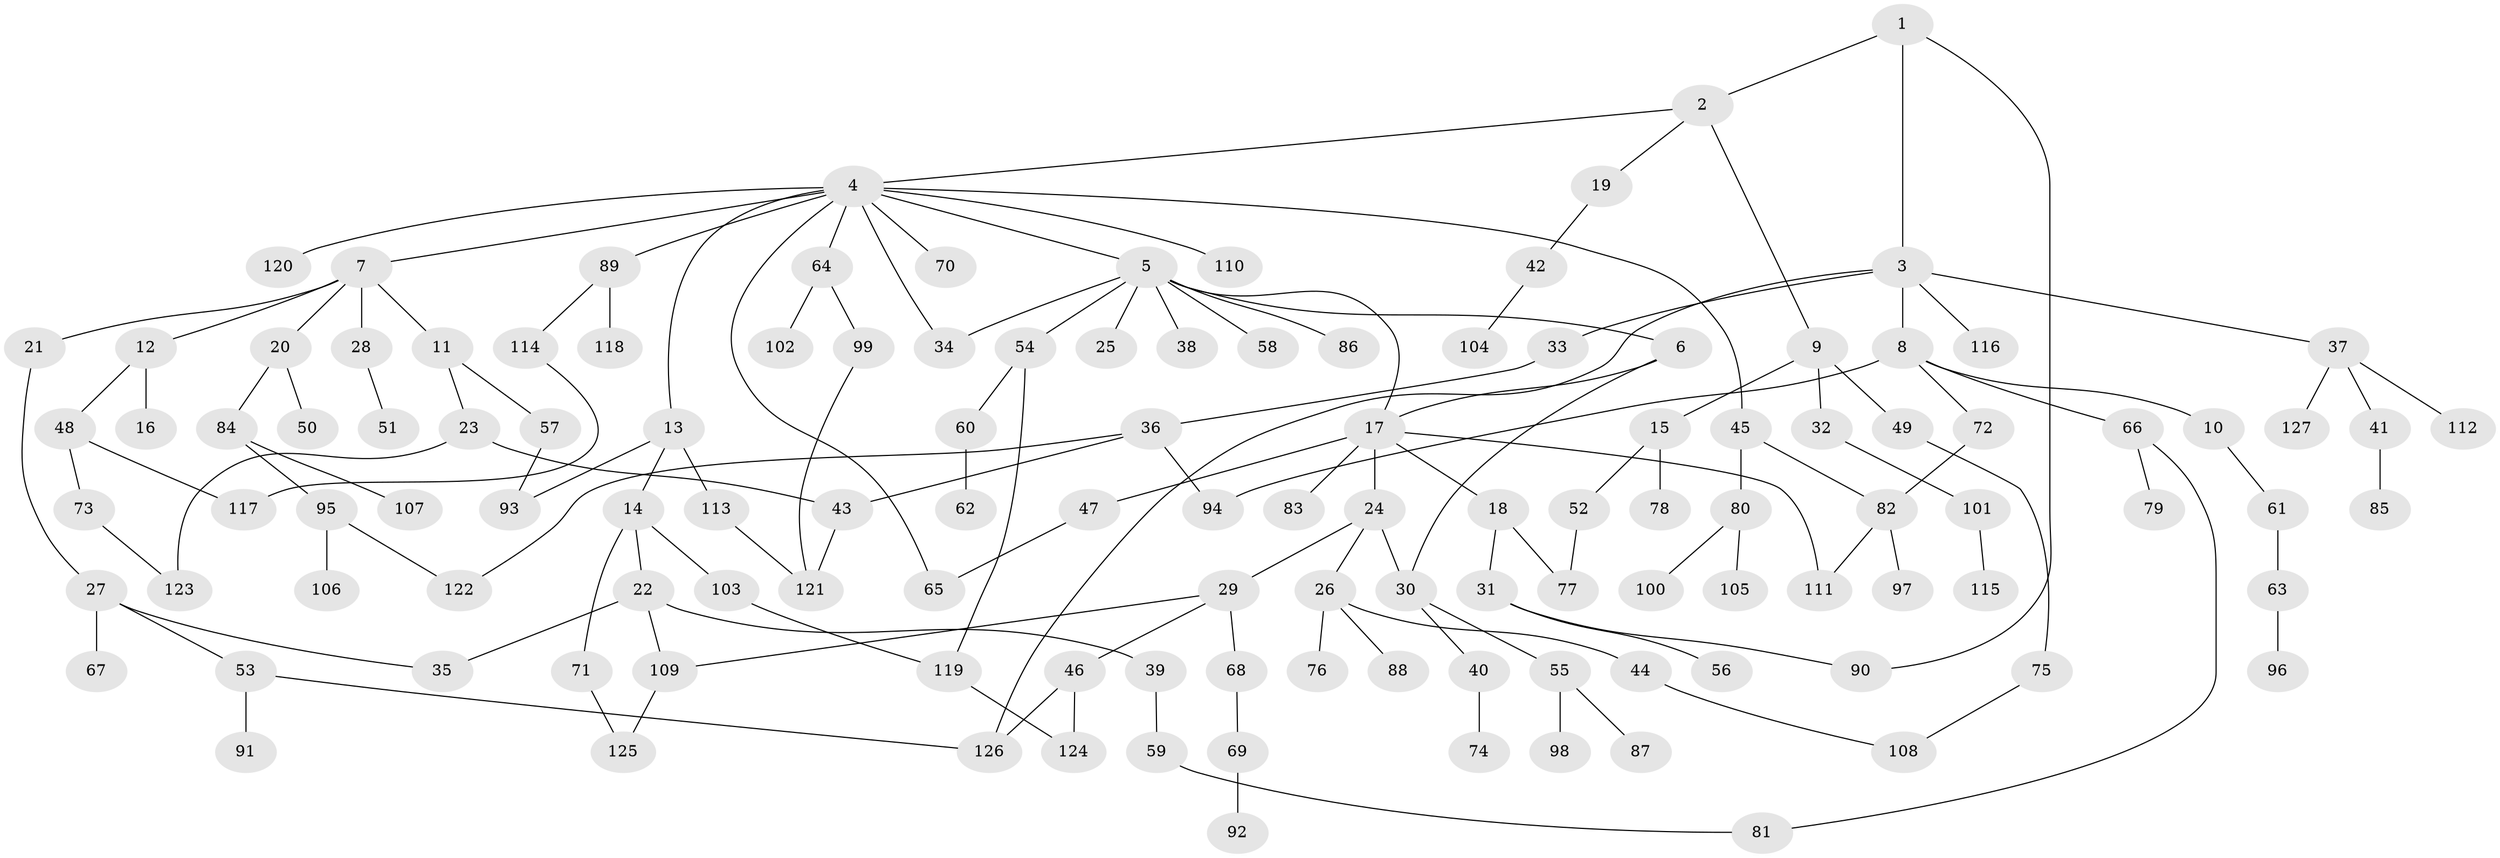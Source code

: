 // Generated by graph-tools (version 1.1) at 2025/34/03/09/25 02:34:15]
// undirected, 127 vertices, 151 edges
graph export_dot {
graph [start="1"]
  node [color=gray90,style=filled];
  1;
  2;
  3;
  4;
  5;
  6;
  7;
  8;
  9;
  10;
  11;
  12;
  13;
  14;
  15;
  16;
  17;
  18;
  19;
  20;
  21;
  22;
  23;
  24;
  25;
  26;
  27;
  28;
  29;
  30;
  31;
  32;
  33;
  34;
  35;
  36;
  37;
  38;
  39;
  40;
  41;
  42;
  43;
  44;
  45;
  46;
  47;
  48;
  49;
  50;
  51;
  52;
  53;
  54;
  55;
  56;
  57;
  58;
  59;
  60;
  61;
  62;
  63;
  64;
  65;
  66;
  67;
  68;
  69;
  70;
  71;
  72;
  73;
  74;
  75;
  76;
  77;
  78;
  79;
  80;
  81;
  82;
  83;
  84;
  85;
  86;
  87;
  88;
  89;
  90;
  91;
  92;
  93;
  94;
  95;
  96;
  97;
  98;
  99;
  100;
  101;
  102;
  103;
  104;
  105;
  106;
  107;
  108;
  109;
  110;
  111;
  112;
  113;
  114;
  115;
  116;
  117;
  118;
  119;
  120;
  121;
  122;
  123;
  124;
  125;
  126;
  127;
  1 -- 2;
  1 -- 3;
  1 -- 90;
  2 -- 4;
  2 -- 9;
  2 -- 19;
  3 -- 8;
  3 -- 33;
  3 -- 37;
  3 -- 116;
  3 -- 126;
  4 -- 5;
  4 -- 7;
  4 -- 13;
  4 -- 45;
  4 -- 64;
  4 -- 70;
  4 -- 89;
  4 -- 110;
  4 -- 120;
  4 -- 65;
  4 -- 34;
  5 -- 6;
  5 -- 17;
  5 -- 25;
  5 -- 34;
  5 -- 38;
  5 -- 54;
  5 -- 58;
  5 -- 86;
  6 -- 30;
  6 -- 17;
  7 -- 11;
  7 -- 12;
  7 -- 20;
  7 -- 21;
  7 -- 28;
  8 -- 10;
  8 -- 66;
  8 -- 72;
  8 -- 94;
  9 -- 15;
  9 -- 32;
  9 -- 49;
  10 -- 61;
  11 -- 23;
  11 -- 57;
  12 -- 16;
  12 -- 48;
  13 -- 14;
  13 -- 93;
  13 -- 113;
  14 -- 22;
  14 -- 71;
  14 -- 103;
  15 -- 52;
  15 -- 78;
  17 -- 18;
  17 -- 24;
  17 -- 47;
  17 -- 83;
  17 -- 111;
  18 -- 31;
  18 -- 77;
  19 -- 42;
  20 -- 50;
  20 -- 84;
  21 -- 27;
  22 -- 39;
  22 -- 109;
  22 -- 35;
  23 -- 43;
  23 -- 123;
  24 -- 26;
  24 -- 29;
  24 -- 30;
  26 -- 44;
  26 -- 76;
  26 -- 88;
  27 -- 35;
  27 -- 53;
  27 -- 67;
  28 -- 51;
  29 -- 46;
  29 -- 68;
  29 -- 109;
  30 -- 40;
  30 -- 55;
  31 -- 56;
  31 -- 90;
  32 -- 101;
  33 -- 36;
  36 -- 122;
  36 -- 43;
  36 -- 94;
  37 -- 41;
  37 -- 112;
  37 -- 127;
  39 -- 59;
  40 -- 74;
  41 -- 85;
  42 -- 104;
  43 -- 121;
  44 -- 108;
  45 -- 80;
  45 -- 82;
  46 -- 124;
  46 -- 126;
  47 -- 65;
  48 -- 73;
  48 -- 117;
  49 -- 75;
  52 -- 77;
  53 -- 91;
  53 -- 126;
  54 -- 60;
  54 -- 119;
  55 -- 87;
  55 -- 98;
  57 -- 93;
  59 -- 81;
  60 -- 62;
  61 -- 63;
  63 -- 96;
  64 -- 99;
  64 -- 102;
  66 -- 79;
  66 -- 81;
  68 -- 69;
  69 -- 92;
  71 -- 125;
  72 -- 82;
  73 -- 123;
  75 -- 108;
  80 -- 100;
  80 -- 105;
  82 -- 97;
  82 -- 111;
  84 -- 95;
  84 -- 107;
  89 -- 114;
  89 -- 118;
  95 -- 106;
  95 -- 122;
  99 -- 121;
  101 -- 115;
  103 -- 119;
  109 -- 125;
  113 -- 121;
  114 -- 117;
  119 -- 124;
}
